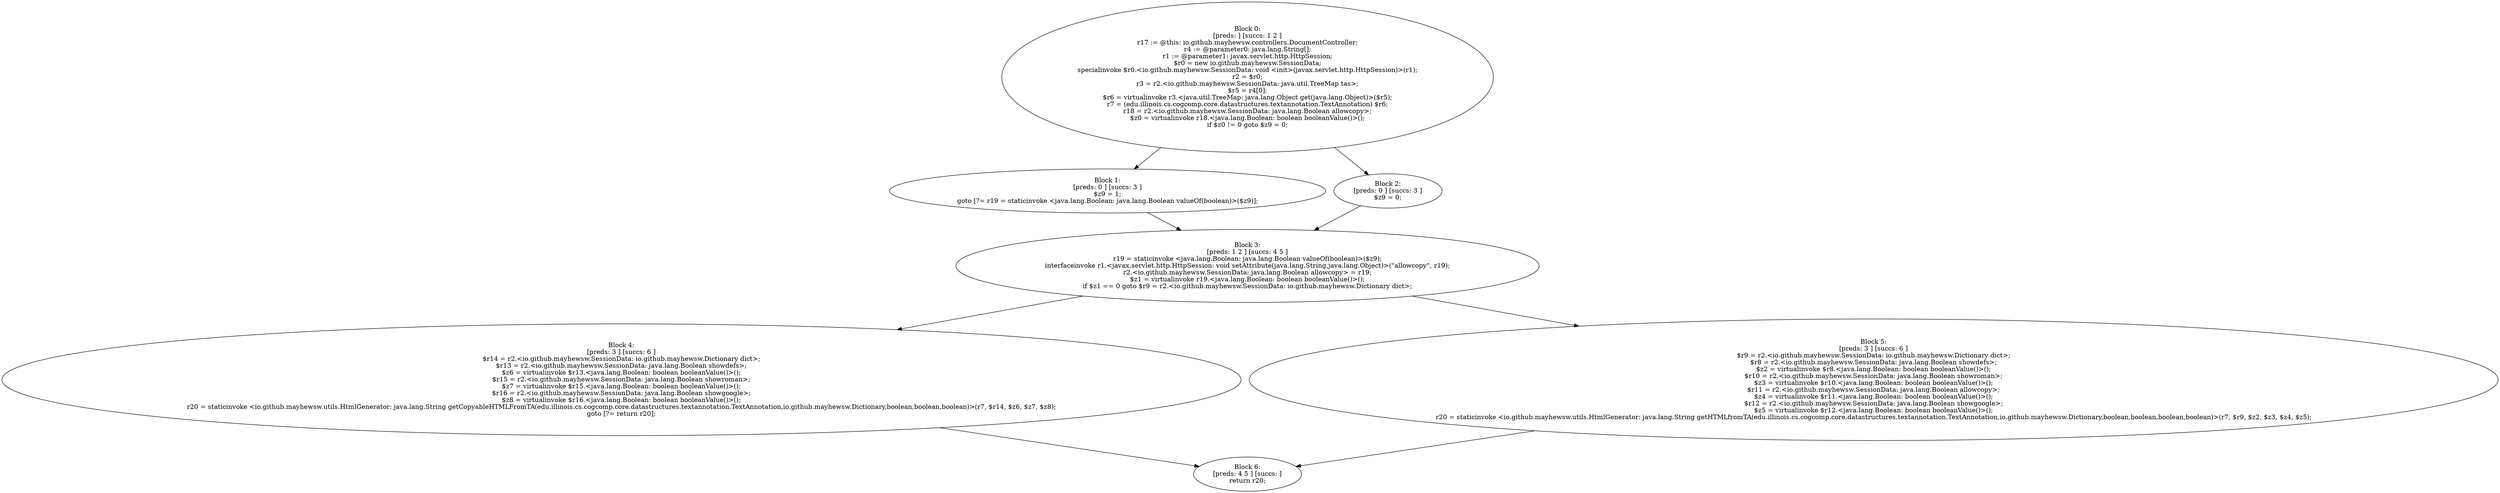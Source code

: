 digraph "unitGraph" {
    "Block 0:
[preds: ] [succs: 1 2 ]
r17 := @this: io.github.mayhewsw.controllers.DocumentController;
r4 := @parameter0: java.lang.String[];
r1 := @parameter1: javax.servlet.http.HttpSession;
$r0 = new io.github.mayhewsw.SessionData;
specialinvoke $r0.<io.github.mayhewsw.SessionData: void <init>(javax.servlet.http.HttpSession)>(r1);
r2 = $r0;
r3 = r2.<io.github.mayhewsw.SessionData: java.util.TreeMap tas>;
$r5 = r4[0];
$r6 = virtualinvoke r3.<java.util.TreeMap: java.lang.Object get(java.lang.Object)>($r5);
r7 = (edu.illinois.cs.cogcomp.core.datastructures.textannotation.TextAnnotation) $r6;
r18 = r2.<io.github.mayhewsw.SessionData: java.lang.Boolean allowcopy>;
$z0 = virtualinvoke r18.<java.lang.Boolean: boolean booleanValue()>();
if $z0 != 0 goto $z9 = 0;
"
    "Block 1:
[preds: 0 ] [succs: 3 ]
$z9 = 1;
goto [?= r19 = staticinvoke <java.lang.Boolean: java.lang.Boolean valueOf(boolean)>($z9)];
"
    "Block 2:
[preds: 0 ] [succs: 3 ]
$z9 = 0;
"
    "Block 3:
[preds: 1 2 ] [succs: 4 5 ]
r19 = staticinvoke <java.lang.Boolean: java.lang.Boolean valueOf(boolean)>($z9);
interfaceinvoke r1.<javax.servlet.http.HttpSession: void setAttribute(java.lang.String,java.lang.Object)>(\"allowcopy\", r19);
r2.<io.github.mayhewsw.SessionData: java.lang.Boolean allowcopy> = r19;
$z1 = virtualinvoke r19.<java.lang.Boolean: boolean booleanValue()>();
if $z1 == 0 goto $r9 = r2.<io.github.mayhewsw.SessionData: io.github.mayhewsw.Dictionary dict>;
"
    "Block 4:
[preds: 3 ] [succs: 6 ]
$r14 = r2.<io.github.mayhewsw.SessionData: io.github.mayhewsw.Dictionary dict>;
$r13 = r2.<io.github.mayhewsw.SessionData: java.lang.Boolean showdefs>;
$z6 = virtualinvoke $r13.<java.lang.Boolean: boolean booleanValue()>();
$r15 = r2.<io.github.mayhewsw.SessionData: java.lang.Boolean showroman>;
$z7 = virtualinvoke $r15.<java.lang.Boolean: boolean booleanValue()>();
$r16 = r2.<io.github.mayhewsw.SessionData: java.lang.Boolean showgoogle>;
$z8 = virtualinvoke $r16.<java.lang.Boolean: boolean booleanValue()>();
r20 = staticinvoke <io.github.mayhewsw.utils.HtmlGenerator: java.lang.String getCopyableHTMLFromTA(edu.illinois.cs.cogcomp.core.datastructures.textannotation.TextAnnotation,io.github.mayhewsw.Dictionary,boolean,boolean,boolean)>(r7, $r14, $z6, $z7, $z8);
goto [?= return r20];
"
    "Block 5:
[preds: 3 ] [succs: 6 ]
$r9 = r2.<io.github.mayhewsw.SessionData: io.github.mayhewsw.Dictionary dict>;
$r8 = r2.<io.github.mayhewsw.SessionData: java.lang.Boolean showdefs>;
$z2 = virtualinvoke $r8.<java.lang.Boolean: boolean booleanValue()>();
$r10 = r2.<io.github.mayhewsw.SessionData: java.lang.Boolean showroman>;
$z3 = virtualinvoke $r10.<java.lang.Boolean: boolean booleanValue()>();
$r11 = r2.<io.github.mayhewsw.SessionData: java.lang.Boolean allowcopy>;
$z4 = virtualinvoke $r11.<java.lang.Boolean: boolean booleanValue()>();
$r12 = r2.<io.github.mayhewsw.SessionData: java.lang.Boolean showgoogle>;
$z5 = virtualinvoke $r12.<java.lang.Boolean: boolean booleanValue()>();
r20 = staticinvoke <io.github.mayhewsw.utils.HtmlGenerator: java.lang.String getHTMLfromTA(edu.illinois.cs.cogcomp.core.datastructures.textannotation.TextAnnotation,io.github.mayhewsw.Dictionary,boolean,boolean,boolean,boolean)>(r7, $r9, $z2, $z3, $z4, $z5);
"
    "Block 6:
[preds: 4 5 ] [succs: ]
return r20;
"
    "Block 0:
[preds: ] [succs: 1 2 ]
r17 := @this: io.github.mayhewsw.controllers.DocumentController;
r4 := @parameter0: java.lang.String[];
r1 := @parameter1: javax.servlet.http.HttpSession;
$r0 = new io.github.mayhewsw.SessionData;
specialinvoke $r0.<io.github.mayhewsw.SessionData: void <init>(javax.servlet.http.HttpSession)>(r1);
r2 = $r0;
r3 = r2.<io.github.mayhewsw.SessionData: java.util.TreeMap tas>;
$r5 = r4[0];
$r6 = virtualinvoke r3.<java.util.TreeMap: java.lang.Object get(java.lang.Object)>($r5);
r7 = (edu.illinois.cs.cogcomp.core.datastructures.textannotation.TextAnnotation) $r6;
r18 = r2.<io.github.mayhewsw.SessionData: java.lang.Boolean allowcopy>;
$z0 = virtualinvoke r18.<java.lang.Boolean: boolean booleanValue()>();
if $z0 != 0 goto $z9 = 0;
"->"Block 1:
[preds: 0 ] [succs: 3 ]
$z9 = 1;
goto [?= r19 = staticinvoke <java.lang.Boolean: java.lang.Boolean valueOf(boolean)>($z9)];
";
    "Block 0:
[preds: ] [succs: 1 2 ]
r17 := @this: io.github.mayhewsw.controllers.DocumentController;
r4 := @parameter0: java.lang.String[];
r1 := @parameter1: javax.servlet.http.HttpSession;
$r0 = new io.github.mayhewsw.SessionData;
specialinvoke $r0.<io.github.mayhewsw.SessionData: void <init>(javax.servlet.http.HttpSession)>(r1);
r2 = $r0;
r3 = r2.<io.github.mayhewsw.SessionData: java.util.TreeMap tas>;
$r5 = r4[0];
$r6 = virtualinvoke r3.<java.util.TreeMap: java.lang.Object get(java.lang.Object)>($r5);
r7 = (edu.illinois.cs.cogcomp.core.datastructures.textannotation.TextAnnotation) $r6;
r18 = r2.<io.github.mayhewsw.SessionData: java.lang.Boolean allowcopy>;
$z0 = virtualinvoke r18.<java.lang.Boolean: boolean booleanValue()>();
if $z0 != 0 goto $z9 = 0;
"->"Block 2:
[preds: 0 ] [succs: 3 ]
$z9 = 0;
";
    "Block 1:
[preds: 0 ] [succs: 3 ]
$z9 = 1;
goto [?= r19 = staticinvoke <java.lang.Boolean: java.lang.Boolean valueOf(boolean)>($z9)];
"->"Block 3:
[preds: 1 2 ] [succs: 4 5 ]
r19 = staticinvoke <java.lang.Boolean: java.lang.Boolean valueOf(boolean)>($z9);
interfaceinvoke r1.<javax.servlet.http.HttpSession: void setAttribute(java.lang.String,java.lang.Object)>(\"allowcopy\", r19);
r2.<io.github.mayhewsw.SessionData: java.lang.Boolean allowcopy> = r19;
$z1 = virtualinvoke r19.<java.lang.Boolean: boolean booleanValue()>();
if $z1 == 0 goto $r9 = r2.<io.github.mayhewsw.SessionData: io.github.mayhewsw.Dictionary dict>;
";
    "Block 2:
[preds: 0 ] [succs: 3 ]
$z9 = 0;
"->"Block 3:
[preds: 1 2 ] [succs: 4 5 ]
r19 = staticinvoke <java.lang.Boolean: java.lang.Boolean valueOf(boolean)>($z9);
interfaceinvoke r1.<javax.servlet.http.HttpSession: void setAttribute(java.lang.String,java.lang.Object)>(\"allowcopy\", r19);
r2.<io.github.mayhewsw.SessionData: java.lang.Boolean allowcopy> = r19;
$z1 = virtualinvoke r19.<java.lang.Boolean: boolean booleanValue()>();
if $z1 == 0 goto $r9 = r2.<io.github.mayhewsw.SessionData: io.github.mayhewsw.Dictionary dict>;
";
    "Block 3:
[preds: 1 2 ] [succs: 4 5 ]
r19 = staticinvoke <java.lang.Boolean: java.lang.Boolean valueOf(boolean)>($z9);
interfaceinvoke r1.<javax.servlet.http.HttpSession: void setAttribute(java.lang.String,java.lang.Object)>(\"allowcopy\", r19);
r2.<io.github.mayhewsw.SessionData: java.lang.Boolean allowcopy> = r19;
$z1 = virtualinvoke r19.<java.lang.Boolean: boolean booleanValue()>();
if $z1 == 0 goto $r9 = r2.<io.github.mayhewsw.SessionData: io.github.mayhewsw.Dictionary dict>;
"->"Block 4:
[preds: 3 ] [succs: 6 ]
$r14 = r2.<io.github.mayhewsw.SessionData: io.github.mayhewsw.Dictionary dict>;
$r13 = r2.<io.github.mayhewsw.SessionData: java.lang.Boolean showdefs>;
$z6 = virtualinvoke $r13.<java.lang.Boolean: boolean booleanValue()>();
$r15 = r2.<io.github.mayhewsw.SessionData: java.lang.Boolean showroman>;
$z7 = virtualinvoke $r15.<java.lang.Boolean: boolean booleanValue()>();
$r16 = r2.<io.github.mayhewsw.SessionData: java.lang.Boolean showgoogle>;
$z8 = virtualinvoke $r16.<java.lang.Boolean: boolean booleanValue()>();
r20 = staticinvoke <io.github.mayhewsw.utils.HtmlGenerator: java.lang.String getCopyableHTMLFromTA(edu.illinois.cs.cogcomp.core.datastructures.textannotation.TextAnnotation,io.github.mayhewsw.Dictionary,boolean,boolean,boolean)>(r7, $r14, $z6, $z7, $z8);
goto [?= return r20];
";
    "Block 3:
[preds: 1 2 ] [succs: 4 5 ]
r19 = staticinvoke <java.lang.Boolean: java.lang.Boolean valueOf(boolean)>($z9);
interfaceinvoke r1.<javax.servlet.http.HttpSession: void setAttribute(java.lang.String,java.lang.Object)>(\"allowcopy\", r19);
r2.<io.github.mayhewsw.SessionData: java.lang.Boolean allowcopy> = r19;
$z1 = virtualinvoke r19.<java.lang.Boolean: boolean booleanValue()>();
if $z1 == 0 goto $r9 = r2.<io.github.mayhewsw.SessionData: io.github.mayhewsw.Dictionary dict>;
"->"Block 5:
[preds: 3 ] [succs: 6 ]
$r9 = r2.<io.github.mayhewsw.SessionData: io.github.mayhewsw.Dictionary dict>;
$r8 = r2.<io.github.mayhewsw.SessionData: java.lang.Boolean showdefs>;
$z2 = virtualinvoke $r8.<java.lang.Boolean: boolean booleanValue()>();
$r10 = r2.<io.github.mayhewsw.SessionData: java.lang.Boolean showroman>;
$z3 = virtualinvoke $r10.<java.lang.Boolean: boolean booleanValue()>();
$r11 = r2.<io.github.mayhewsw.SessionData: java.lang.Boolean allowcopy>;
$z4 = virtualinvoke $r11.<java.lang.Boolean: boolean booleanValue()>();
$r12 = r2.<io.github.mayhewsw.SessionData: java.lang.Boolean showgoogle>;
$z5 = virtualinvoke $r12.<java.lang.Boolean: boolean booleanValue()>();
r20 = staticinvoke <io.github.mayhewsw.utils.HtmlGenerator: java.lang.String getHTMLfromTA(edu.illinois.cs.cogcomp.core.datastructures.textannotation.TextAnnotation,io.github.mayhewsw.Dictionary,boolean,boolean,boolean,boolean)>(r7, $r9, $z2, $z3, $z4, $z5);
";
    "Block 4:
[preds: 3 ] [succs: 6 ]
$r14 = r2.<io.github.mayhewsw.SessionData: io.github.mayhewsw.Dictionary dict>;
$r13 = r2.<io.github.mayhewsw.SessionData: java.lang.Boolean showdefs>;
$z6 = virtualinvoke $r13.<java.lang.Boolean: boolean booleanValue()>();
$r15 = r2.<io.github.mayhewsw.SessionData: java.lang.Boolean showroman>;
$z7 = virtualinvoke $r15.<java.lang.Boolean: boolean booleanValue()>();
$r16 = r2.<io.github.mayhewsw.SessionData: java.lang.Boolean showgoogle>;
$z8 = virtualinvoke $r16.<java.lang.Boolean: boolean booleanValue()>();
r20 = staticinvoke <io.github.mayhewsw.utils.HtmlGenerator: java.lang.String getCopyableHTMLFromTA(edu.illinois.cs.cogcomp.core.datastructures.textannotation.TextAnnotation,io.github.mayhewsw.Dictionary,boolean,boolean,boolean)>(r7, $r14, $z6, $z7, $z8);
goto [?= return r20];
"->"Block 6:
[preds: 4 5 ] [succs: ]
return r20;
";
    "Block 5:
[preds: 3 ] [succs: 6 ]
$r9 = r2.<io.github.mayhewsw.SessionData: io.github.mayhewsw.Dictionary dict>;
$r8 = r2.<io.github.mayhewsw.SessionData: java.lang.Boolean showdefs>;
$z2 = virtualinvoke $r8.<java.lang.Boolean: boolean booleanValue()>();
$r10 = r2.<io.github.mayhewsw.SessionData: java.lang.Boolean showroman>;
$z3 = virtualinvoke $r10.<java.lang.Boolean: boolean booleanValue()>();
$r11 = r2.<io.github.mayhewsw.SessionData: java.lang.Boolean allowcopy>;
$z4 = virtualinvoke $r11.<java.lang.Boolean: boolean booleanValue()>();
$r12 = r2.<io.github.mayhewsw.SessionData: java.lang.Boolean showgoogle>;
$z5 = virtualinvoke $r12.<java.lang.Boolean: boolean booleanValue()>();
r20 = staticinvoke <io.github.mayhewsw.utils.HtmlGenerator: java.lang.String getHTMLfromTA(edu.illinois.cs.cogcomp.core.datastructures.textannotation.TextAnnotation,io.github.mayhewsw.Dictionary,boolean,boolean,boolean,boolean)>(r7, $r9, $z2, $z3, $z4, $z5);
"->"Block 6:
[preds: 4 5 ] [succs: ]
return r20;
";
}
